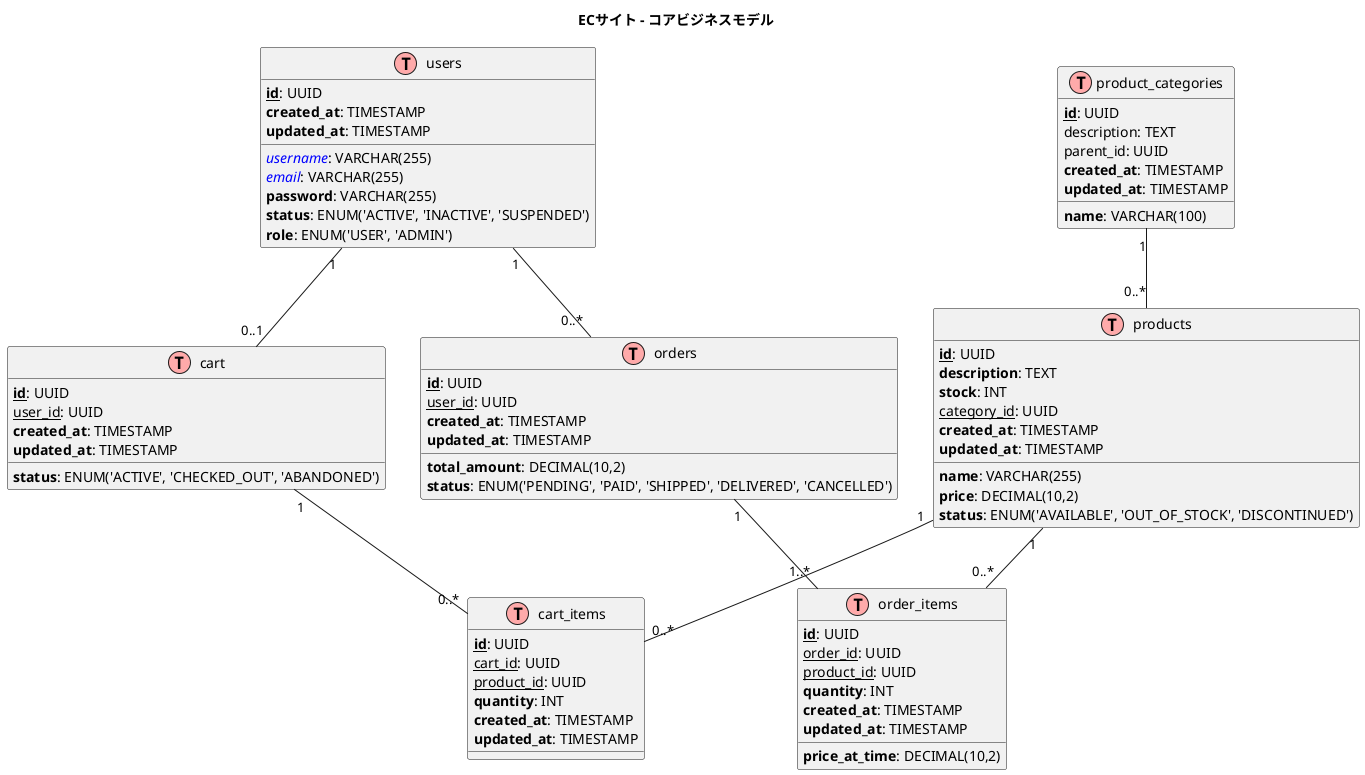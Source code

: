 @startuml
!define table(x) class x << (T,#FFAAAA) >>
!define primary_key(x) <b><u>x</u></b>
!define foreign_key(x) <u>x</u>
!define unique(x) <color:blue><i>x</i></color>
!define index(x) <color:green>x</color>
!define required(x) <b>x</b>

title ECサイト - コアビジネスモデル

' ユーザー関連
table(users) {
    primary_key(id): UUID
    unique(username): VARCHAR(255)
    unique(email): VARCHAR(255)
    required(password): VARCHAR(255)
    required(status): ENUM('ACTIVE', 'INACTIVE', 'SUSPENDED')
    required(role): ENUM('USER', 'ADMIN')
    required(created_at): TIMESTAMP
    required(updated_at): TIMESTAMP
}

' 商品関連
table(products) {
    primary_key(id): UUID
    required(name): VARCHAR(255)
    required(description): TEXT
    required(price): DECIMAL(10,2)
    required(stock): INT
    required(status): ENUM('AVAILABLE', 'OUT_OF_STOCK', 'DISCONTINUED')
    foreign_key(category_id): UUID
    required(created_at): TIMESTAMP
    required(updated_at): TIMESTAMP
}

table(product_categories) {
    primary_key(id): UUID
    required(name): VARCHAR(100)
    description: TEXT
    parent_id: UUID
    required(created_at): TIMESTAMP
    required(updated_at): TIMESTAMP
}

' 注文関連
table(orders) {
    primary_key(id): UUID
    foreign_key(user_id): UUID
    required(total_amount): DECIMAL(10,2)
    required(status): ENUM('PENDING', 'PAID', 'SHIPPED', 'DELIVERED', 'CANCELLED')
    required(created_at): TIMESTAMP
    required(updated_at): TIMESTAMP
}

table(order_items) {
    primary_key(id): UUID
    foreign_key(order_id): UUID
    foreign_key(product_id): UUID
    required(quantity): INT
    required(price_at_time): DECIMAL(10,2)
    required(created_at): TIMESTAMP
    required(updated_at): TIMESTAMP
}

' カート関連
table(cart) {
    primary_key(id): UUID
    foreign_key(user_id): UUID
    required(status): ENUM('ACTIVE', 'CHECKED_OUT', 'ABANDONED')
    required(created_at): TIMESTAMP
    required(updated_at): TIMESTAMP
}

table(cart_items) {
    primary_key(id): UUID
    foreign_key(cart_id): UUID
    foreign_key(product_id): UUID
    required(quantity): INT
    required(created_at): TIMESTAMP
    required(updated_at): TIMESTAMP
}

' リレーションシップ
users "1" -- "0..*" orders
users "1" -- "0..1" cart
products "1" -- "0..*" order_items
products "1" -- "0..*" cart_items
product_categories "1" -- "0..*" products
orders "1" -- "1..*" order_items
cart "1" -- "0..*" cart_items

@enduml